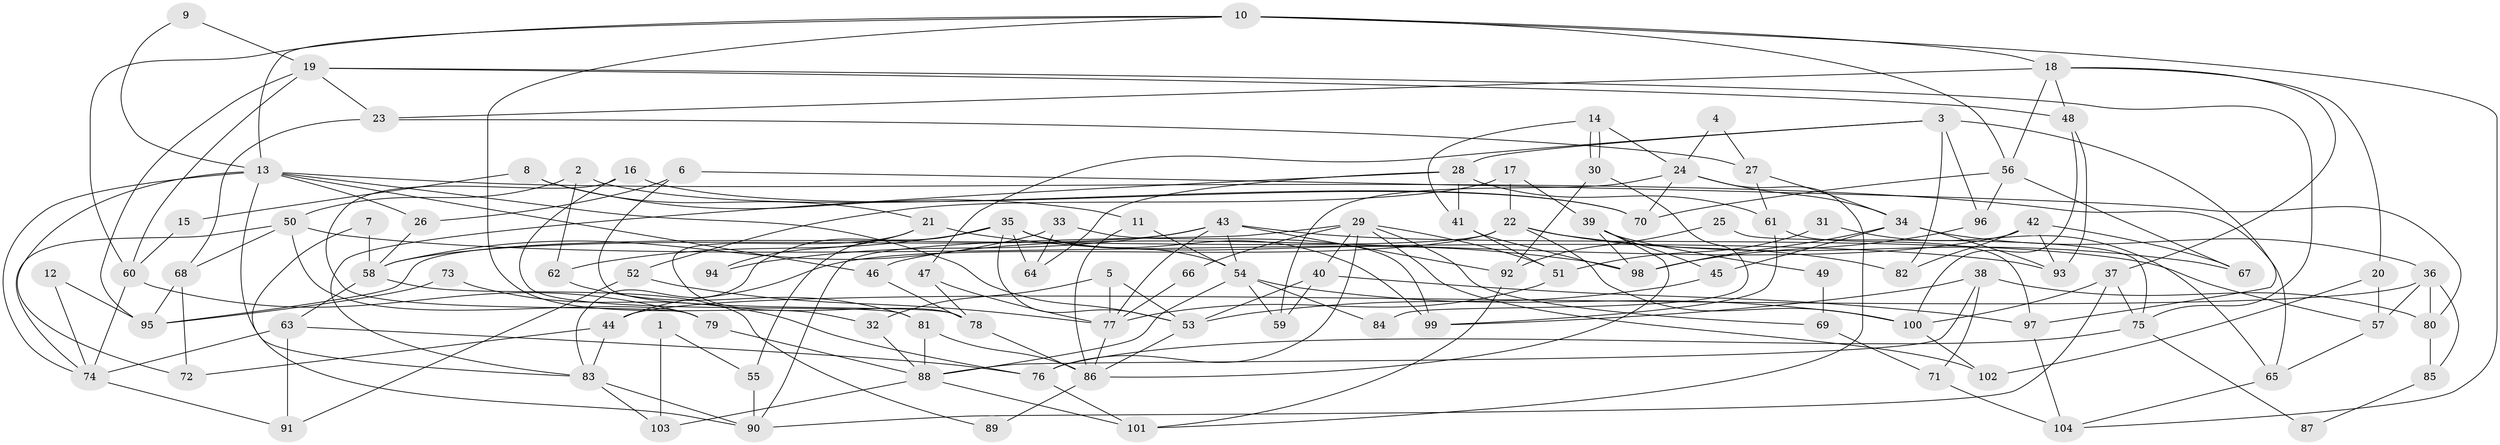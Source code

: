 // Generated by graph-tools (version 1.1) at 2025/26/03/09/25 03:26:09]
// undirected, 104 vertices, 208 edges
graph export_dot {
graph [start="1"]
  node [color=gray90,style=filled];
  1;
  2;
  3;
  4;
  5;
  6;
  7;
  8;
  9;
  10;
  11;
  12;
  13;
  14;
  15;
  16;
  17;
  18;
  19;
  20;
  21;
  22;
  23;
  24;
  25;
  26;
  27;
  28;
  29;
  30;
  31;
  32;
  33;
  34;
  35;
  36;
  37;
  38;
  39;
  40;
  41;
  42;
  43;
  44;
  45;
  46;
  47;
  48;
  49;
  50;
  51;
  52;
  53;
  54;
  55;
  56;
  57;
  58;
  59;
  60;
  61;
  62;
  63;
  64;
  65;
  66;
  67;
  68;
  69;
  70;
  71;
  72;
  73;
  74;
  75;
  76;
  77;
  78;
  79;
  80;
  81;
  82;
  83;
  84;
  85;
  86;
  87;
  88;
  89;
  90;
  91;
  92;
  93;
  94;
  95;
  96;
  97;
  98;
  99;
  100;
  101;
  102;
  103;
  104;
  1 -- 55;
  1 -- 103;
  2 -- 70;
  2 -- 50;
  2 -- 62;
  3 -- 97;
  3 -- 28;
  3 -- 47;
  3 -- 82;
  3 -- 96;
  4 -- 27;
  4 -- 24;
  5 -- 77;
  5 -- 32;
  5 -- 53;
  6 -- 78;
  6 -- 26;
  6 -- 80;
  7 -- 58;
  7 -- 83;
  8 -- 21;
  8 -- 11;
  8 -- 15;
  9 -- 13;
  9 -- 19;
  10 -- 56;
  10 -- 18;
  10 -- 13;
  10 -- 32;
  10 -- 60;
  10 -- 104;
  11 -- 54;
  11 -- 86;
  12 -- 74;
  12 -- 95;
  13 -- 53;
  13 -- 26;
  13 -- 46;
  13 -- 65;
  13 -- 72;
  13 -- 74;
  13 -- 90;
  14 -- 30;
  14 -- 30;
  14 -- 24;
  14 -- 41;
  15 -- 60;
  16 -- 81;
  16 -- 79;
  16 -- 70;
  17 -- 52;
  17 -- 22;
  17 -- 39;
  18 -- 48;
  18 -- 56;
  18 -- 20;
  18 -- 23;
  18 -- 37;
  19 -- 95;
  19 -- 23;
  19 -- 48;
  19 -- 60;
  19 -- 75;
  20 -- 57;
  20 -- 102;
  21 -- 78;
  21 -- 98;
  21 -- 94;
  22 -- 67;
  22 -- 100;
  22 -- 44;
  22 -- 82;
  22 -- 95;
  23 -- 68;
  23 -- 27;
  24 -- 34;
  24 -- 59;
  24 -- 70;
  24 -- 101;
  25 -- 92;
  25 -- 75;
  26 -- 58;
  27 -- 34;
  27 -- 61;
  28 -- 41;
  28 -- 61;
  28 -- 64;
  28 -- 83;
  29 -- 102;
  29 -- 51;
  29 -- 40;
  29 -- 66;
  29 -- 69;
  29 -- 76;
  29 -- 90;
  30 -- 92;
  30 -- 84;
  31 -- 65;
  31 -- 51;
  32 -- 88;
  33 -- 64;
  33 -- 99;
  33 -- 58;
  34 -- 36;
  34 -- 45;
  34 -- 93;
  34 -- 98;
  35 -- 54;
  35 -- 83;
  35 -- 53;
  35 -- 55;
  35 -- 62;
  35 -- 64;
  35 -- 99;
  36 -- 44;
  36 -- 57;
  36 -- 80;
  36 -- 85;
  37 -- 90;
  37 -- 75;
  37 -- 100;
  38 -- 80;
  38 -- 88;
  38 -- 71;
  38 -- 99;
  39 -- 86;
  39 -- 45;
  39 -- 49;
  39 -- 98;
  40 -- 53;
  40 -- 59;
  40 -- 97;
  41 -- 98;
  41 -- 51;
  42 -- 93;
  42 -- 82;
  42 -- 46;
  42 -- 67;
  43 -- 77;
  43 -- 58;
  43 -- 54;
  43 -- 57;
  43 -- 92;
  43 -- 94;
  44 -- 83;
  44 -- 72;
  45 -- 53;
  46 -- 78;
  47 -- 78;
  47 -- 77;
  48 -- 93;
  48 -- 100;
  49 -- 69;
  50 -- 79;
  50 -- 74;
  50 -- 68;
  50 -- 93;
  51 -- 77;
  52 -- 91;
  52 -- 77;
  53 -- 86;
  54 -- 100;
  54 -- 59;
  54 -- 84;
  54 -- 88;
  55 -- 90;
  56 -- 96;
  56 -- 70;
  56 -- 67;
  57 -- 65;
  58 -- 63;
  58 -- 89;
  60 -- 74;
  60 -- 79;
  61 -- 99;
  61 -- 97;
  62 -- 81;
  63 -- 74;
  63 -- 76;
  63 -- 91;
  65 -- 104;
  66 -- 77;
  68 -- 72;
  68 -- 95;
  69 -- 71;
  71 -- 104;
  73 -- 76;
  73 -- 95;
  74 -- 91;
  75 -- 76;
  75 -- 87;
  76 -- 101;
  77 -- 86;
  78 -- 86;
  79 -- 88;
  80 -- 85;
  81 -- 88;
  81 -- 86;
  83 -- 90;
  83 -- 103;
  85 -- 87;
  86 -- 89;
  88 -- 101;
  88 -- 103;
  92 -- 101;
  96 -- 98;
  97 -- 104;
  100 -- 102;
}

